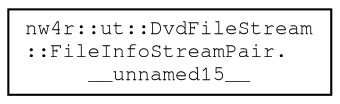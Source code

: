digraph "Graphical Class Hierarchy"
{
 // LATEX_PDF_SIZE
  edge [fontname="FreeMono",fontsize="10",labelfontname="FreeMono",labelfontsize="10"];
  node [fontname="FreeMono",fontsize="10",shape=record];
  rankdir="LR";
  Node0 [label="nw4r::ut::DvdFileStream\l::FileInfoStreamPair.\l__unnamed15__",height=0.2,width=0.4,color="black", fillcolor="white", style="filled",URL="$structnw4r_1_1ut_1_1_dvd_file_stream.html#unionnw4r_1_1ut_1_1_dvd_file_stream_1_1_file_info_stream_pair_8____unnamed15____",tooltip=" "];
}
